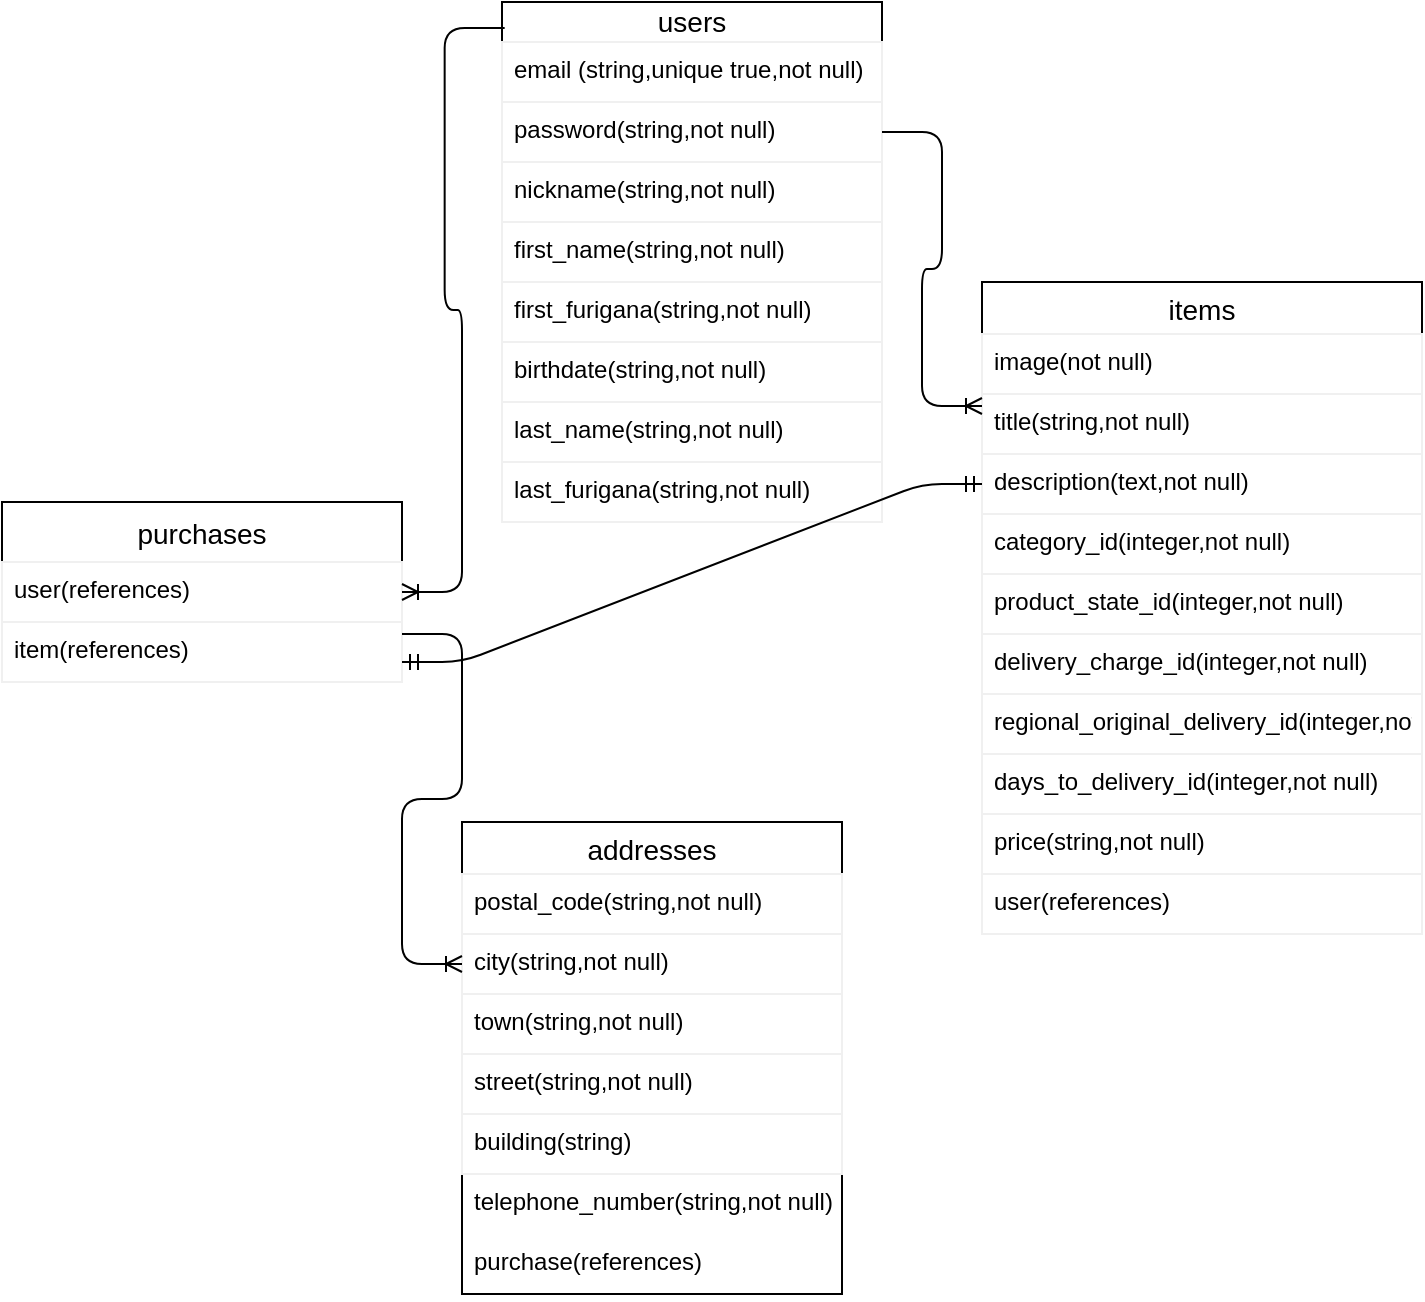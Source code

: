 <mxfile>
    <diagram id="PMSczX0h2wGyZB-BbPki" name="ページ1">
        <mxGraphModel dx="728" dy="1849" grid="1" gridSize="10" guides="1" tooltips="1" connect="1" arrows="1" fold="1" page="1" pageScale="1" pageWidth="827" pageHeight="1169" math="0" shadow="0">
            <root>
                <mxCell id="0"/>
                <mxCell id="1" parent="0"/>
                <mxCell id="2" value="users" style="swimlane;fontStyle=0;childLayout=stackLayout;horizontal=1;startSize=20;horizontalStack=0;resizeParent=1;resizeParentMax=0;resizeLast=0;collapsible=1;marginBottom=0;align=center;fontSize=14;verticalAlign=bottom;" parent="1" vertex="1">
                    <mxGeometry x="280" y="-360" width="190" height="260" as="geometry"/>
                </mxCell>
                <mxCell id="3" value="email (string,unique true,not null)" style="text;fillColor=none;spacingLeft=4;spacingRight=4;overflow=hidden;rotatable=0;points=[[0,0.5],[1,0.5]];portConstraint=eastwest;fontSize=12;strokeColor=#f0f0f0;" parent="2" vertex="1">
                    <mxGeometry y="20" width="190" height="30" as="geometry"/>
                </mxCell>
                <mxCell id="17" value="password(string,not null)" style="text;fillColor=none;spacingLeft=4;spacingRight=4;overflow=hidden;rotatable=0;points=[[0,0.5],[1,0.5]];portConstraint=eastwest;fontSize=12;strokeColor=#f0f0f0;" parent="2" vertex="1">
                    <mxGeometry y="50" width="190" height="30" as="geometry"/>
                </mxCell>
                <mxCell id="18" value="nickname(string,not null)" style="text;fillColor=none;spacingLeft=4;spacingRight=4;overflow=hidden;rotatable=0;points=[[0,0.5],[1,0.5]];portConstraint=eastwest;fontSize=12;strokeColor=#f0f0f0;" parent="2" vertex="1">
                    <mxGeometry y="80" width="190" height="30" as="geometry"/>
                </mxCell>
                <mxCell id="19" value="first_name(string,not null)" style="text;fillColor=none;spacingLeft=4;spacingRight=4;overflow=hidden;rotatable=0;points=[[0,0.5],[1,0.5]];portConstraint=eastwest;fontSize=12;strokeColor=#f0f0f0;" parent="2" vertex="1">
                    <mxGeometry y="110" width="190" height="30" as="geometry"/>
                </mxCell>
                <mxCell id="20" value="first_furigana(string,not null)" style="text;fillColor=none;spacingLeft=4;spacingRight=4;overflow=hidden;rotatable=0;points=[[0,0.5],[1,0.5]];portConstraint=eastwest;fontSize=12;strokeColor=#f0f0f0;" parent="2" vertex="1">
                    <mxGeometry y="140" width="190" height="30" as="geometry"/>
                </mxCell>
                <mxCell id="67" value="birthdate(string,not null)" style="text;fillColor=none;spacingLeft=4;spacingRight=4;overflow=hidden;rotatable=0;points=[[0,0.5],[1,0.5]];portConstraint=eastwest;fontSize=12;strokeColor=#f0f0f0;" parent="2" vertex="1">
                    <mxGeometry y="170" width="190" height="30" as="geometry"/>
                </mxCell>
                <mxCell id="87" value="last_name(string,not null)" style="text;fillColor=none;spacingLeft=4;spacingRight=4;overflow=hidden;rotatable=0;points=[[0,0.5],[1,0.5]];portConstraint=eastwest;fontSize=12;strokeColor=#f0f0f0;" vertex="1" parent="2">
                    <mxGeometry y="200" width="190" height="30" as="geometry"/>
                </mxCell>
                <mxCell id="88" value="last_furigana(string,not null)" style="text;fillColor=none;spacingLeft=4;spacingRight=4;overflow=hidden;rotatable=0;points=[[0,0.5],[1,0.5]];portConstraint=eastwest;fontSize=12;strokeColor=#f0f0f0;" vertex="1" parent="2">
                    <mxGeometry y="230" width="190" height="30" as="geometry"/>
                </mxCell>
                <mxCell id="6" value="items" style="swimlane;fontStyle=0;childLayout=stackLayout;horizontal=1;startSize=26;horizontalStack=0;resizeParent=1;resizeParentMax=0;resizeLast=0;collapsible=1;marginBottom=0;align=center;fontSize=14;" parent="1" vertex="1">
                    <mxGeometry x="520" y="-220" width="220" height="326" as="geometry"/>
                </mxCell>
                <mxCell id="7" value="image(not null)" style="text;fillColor=none;spacingLeft=4;spacingRight=4;overflow=hidden;rotatable=0;points=[[0,0.5],[1,0.5]];portConstraint=eastwest;fontSize=12;strokeColor=#f0f0f0;" parent="6" vertex="1">
                    <mxGeometry y="26" width="220" height="30" as="geometry"/>
                </mxCell>
                <mxCell id="21" value="title(string,not null)" style="text;fillColor=none;spacingLeft=4;spacingRight=4;overflow=hidden;rotatable=0;points=[[0,0.5],[1,0.5]];portConstraint=eastwest;fontSize=12;strokeColor=#f0f0f0;" parent="6" vertex="1">
                    <mxGeometry y="56" width="220" height="30" as="geometry"/>
                </mxCell>
                <mxCell id="22" value="description(text,not null)" style="text;fillColor=none;spacingLeft=4;spacingRight=4;overflow=hidden;rotatable=0;points=[[0,0.5],[1,0.5]];portConstraint=eastwest;fontSize=12;strokeColor=#f0f0f0;" parent="6" vertex="1">
                    <mxGeometry y="86" width="220" height="30" as="geometry"/>
                </mxCell>
                <mxCell id="23" value="category_id(integer,not null)" style="text;fillColor=none;spacingLeft=4;spacingRight=4;overflow=hidden;rotatable=0;points=[[0,0.5],[1,0.5]];portConstraint=eastwest;fontSize=12;strokeColor=#f0f0f0;" parent="6" vertex="1">
                    <mxGeometry y="116" width="220" height="30" as="geometry"/>
                </mxCell>
                <mxCell id="24" value="product_state_id(integer,not null)" style="text;fillColor=none;spacingLeft=4;spacingRight=4;overflow=hidden;rotatable=0;points=[[0,0.5],[1,0.5]];portConstraint=eastwest;fontSize=12;strokeColor=#f0f0f0;" parent="6" vertex="1">
                    <mxGeometry y="146" width="220" height="30" as="geometry"/>
                </mxCell>
                <mxCell id="25" value="delivery_charge_id(integer,not null)" style="text;fillColor=none;spacingLeft=4;spacingRight=4;overflow=hidden;rotatable=0;points=[[0,0.5],[1,0.5]];portConstraint=eastwest;fontSize=12;strokeColor=#f0f0f0;" parent="6" vertex="1">
                    <mxGeometry y="176" width="220" height="30" as="geometry"/>
                </mxCell>
                <mxCell id="64" value="regional_original_delivery_id(integer,not null)" style="text;fillColor=none;spacingLeft=4;spacingRight=4;overflow=hidden;rotatable=0;points=[[0,0.5],[1,0.5]];portConstraint=eastwest;fontSize=12;strokeColor=#f0f0f0;" parent="6" vertex="1">
                    <mxGeometry y="206" width="220" height="30" as="geometry"/>
                </mxCell>
                <mxCell id="65" value="days_to_delivery_id(integer,not null)" style="text;fillColor=none;spacingLeft=4;spacingRight=4;overflow=hidden;rotatable=0;points=[[0,0.5],[1,0.5]];portConstraint=eastwest;fontSize=12;strokeColor=#f0f0f0;" parent="6" vertex="1">
                    <mxGeometry y="236" width="220" height="30" as="geometry"/>
                </mxCell>
                <mxCell id="66" value="price(string,not null)" style="text;fillColor=none;spacingLeft=4;spacingRight=4;overflow=hidden;rotatable=0;points=[[0,0.5],[1,0.5]];portConstraint=eastwest;fontSize=12;strokeColor=#f0f0f0;" parent="6" vertex="1">
                    <mxGeometry y="266" width="220" height="30" as="geometry"/>
                </mxCell>
                <mxCell id="75" value="user(references)" style="text;fillColor=none;spacingLeft=4;spacingRight=4;overflow=hidden;rotatable=0;points=[[0,0.5],[1,0.5]];portConstraint=eastwest;fontSize=12;strokeColor=#f0f0f0;" parent="6" vertex="1">
                    <mxGeometry y="296" width="220" height="30" as="geometry"/>
                </mxCell>
                <mxCell id="26" value="purchases" style="swimlane;fontStyle=0;childLayout=stackLayout;horizontal=1;startSize=30;horizontalStack=0;resizeParent=1;resizeParentMax=0;resizeLast=0;collapsible=1;marginBottom=0;align=center;fontSize=14;" parent="1" vertex="1">
                    <mxGeometry x="30" y="-110" width="200" height="90" as="geometry"/>
                </mxCell>
                <mxCell id="27" value="user(references)" style="text;fillColor=none;spacingLeft=4;spacingRight=4;overflow=hidden;rotatable=0;points=[[0,0.5],[1,0.5]];portConstraint=eastwest;fontSize=12;strokeColor=#f0f0f0;" parent="26" vertex="1">
                    <mxGeometry y="30" width="200" height="30" as="geometry"/>
                </mxCell>
                <mxCell id="28" value="item(references)" style="text;fillColor=none;spacingLeft=4;spacingRight=4;overflow=hidden;rotatable=0;points=[[0,0.5],[1,0.5]];portConstraint=eastwest;fontSize=12;strokeColor=#f0f0f0;" parent="26" vertex="1">
                    <mxGeometry y="60" width="200" height="30" as="geometry"/>
                </mxCell>
                <mxCell id="60" value="addresses" style="swimlane;fontStyle=0;childLayout=stackLayout;horizontal=1;startSize=26;horizontalStack=0;resizeParent=1;resizeParentMax=0;resizeLast=0;collapsible=1;marginBottom=0;align=center;fontSize=14;" parent="1" vertex="1">
                    <mxGeometry x="260" y="50" width="190" height="236" as="geometry"/>
                </mxCell>
                <mxCell id="61" value="postal_code(string,not null)" style="text;fillColor=none;spacingLeft=4;spacingRight=4;overflow=hidden;rotatable=0;points=[[0,0.5],[1,0.5]];portConstraint=eastwest;fontSize=12;strokeColor=#f0f0f0;" parent="60" vertex="1">
                    <mxGeometry y="26" width="190" height="30" as="geometry"/>
                </mxCell>
                <mxCell id="62" value="city(string,not null)" style="text;fillColor=none;spacingLeft=4;spacingRight=4;overflow=hidden;rotatable=0;points=[[0,0.5],[1,0.5]];portConstraint=eastwest;fontSize=12;strokeColor=#f0f0f0;" parent="60" vertex="1">
                    <mxGeometry y="56" width="190" height="30" as="geometry"/>
                </mxCell>
                <mxCell id="63" value="town(string,not null)" style="text;fillColor=none;spacingLeft=4;spacingRight=4;overflow=hidden;rotatable=0;points=[[0,0.5],[1,0.5]];portConstraint=eastwest;fontSize=12;strokeColor=#f0f0f0;" parent="60" vertex="1">
                    <mxGeometry y="86" width="190" height="30" as="geometry"/>
                </mxCell>
                <mxCell id="68" value="street(string,not null)" style="text;fillColor=none;spacingLeft=4;spacingRight=4;overflow=hidden;rotatable=0;points=[[0,0.5],[1,0.5]];portConstraint=eastwest;fontSize=12;strokeColor=#f0f0f0;" parent="60" vertex="1">
                    <mxGeometry y="116" width="190" height="30" as="geometry"/>
                </mxCell>
                <mxCell id="69" value="building(string)" style="text;fillColor=none;spacingLeft=4;spacingRight=4;overflow=hidden;rotatable=0;points=[[0,0.5],[1,0.5]];portConstraint=eastwest;fontSize=12;strokeColor=#f0f0f0;" parent="60" vertex="1">
                    <mxGeometry y="146" width="190" height="30" as="geometry"/>
                </mxCell>
                <mxCell id="70" value="telephone_number(string,not null)" style="text;strokeColor=none;fillColor=none;spacingLeft=4;spacingRight=4;overflow=hidden;rotatable=0;points=[[0,0.5],[1,0.5]];portConstraint=eastwest;fontSize=12;" parent="60" vertex="1">
                    <mxGeometry y="176" width="190" height="30" as="geometry"/>
                </mxCell>
                <mxCell id="89" value="purchase(references)" style="text;strokeColor=none;fillColor=none;spacingLeft=4;spacingRight=4;overflow=hidden;rotatable=0;points=[[0,0.5],[1,0.5]];portConstraint=eastwest;fontSize=12;" vertex="1" parent="60">
                    <mxGeometry y="206" width="190" height="30" as="geometry"/>
                </mxCell>
                <mxCell id="71" value="" style="edgeStyle=entityRelationEdgeStyle;fontSize=12;html=1;endArrow=ERoneToMany;exitX=1;exitY=0.5;exitDx=0;exitDy=0;entryX=0;entryY=0.2;entryDx=0;entryDy=0;entryPerimeter=0;" parent="1" source="17" target="21" edge="1">
                    <mxGeometry width="100" height="100" relative="1" as="geometry">
                        <mxPoint x="260" y="-130" as="sourcePoint"/>
                        <mxPoint x="360" y="-230" as="targetPoint"/>
                    </mxGeometry>
                </mxCell>
                <mxCell id="74" value="" style="edgeStyle=entityRelationEdgeStyle;fontSize=12;html=1;endArrow=ERoneToMany;exitX=0.007;exitY=0.05;exitDx=0;exitDy=0;exitPerimeter=0;" parent="1" source="2" target="26" edge="1">
                    <mxGeometry width="100" height="100" relative="1" as="geometry">
                        <mxPoint x="150" y="-30" as="sourcePoint"/>
                        <mxPoint x="250" y="-130" as="targetPoint"/>
                    </mxGeometry>
                </mxCell>
                <mxCell id="85" value="" style="edgeStyle=entityRelationEdgeStyle;fontSize=12;html=1;endArrow=ERmandOne;startArrow=ERmandOne;entryX=0;entryY=0.5;entryDx=0;entryDy=0;" edge="1" parent="1" target="22">
                    <mxGeometry width="100" height="100" relative="1" as="geometry">
                        <mxPoint x="230" y="-30" as="sourcePoint"/>
                        <mxPoint x="480" y="-130" as="targetPoint"/>
                    </mxGeometry>
                </mxCell>
                <mxCell id="86" value="" style="edgeStyle=entityRelationEdgeStyle;fontSize=12;html=1;endArrow=ERoneToMany;entryX=0;entryY=0.5;entryDx=0;entryDy=0;exitX=1;exitY=0.2;exitDx=0;exitDy=0;exitPerimeter=0;" edge="1" parent="1" source="28" target="62">
                    <mxGeometry width="100" height="100" relative="1" as="geometry">
                        <mxPoint x="230" y="-50" as="sourcePoint"/>
                        <mxPoint x="330" y="-150" as="targetPoint"/>
                    </mxGeometry>
                </mxCell>
            </root>
        </mxGraphModel>
    </diagram>
</mxfile>